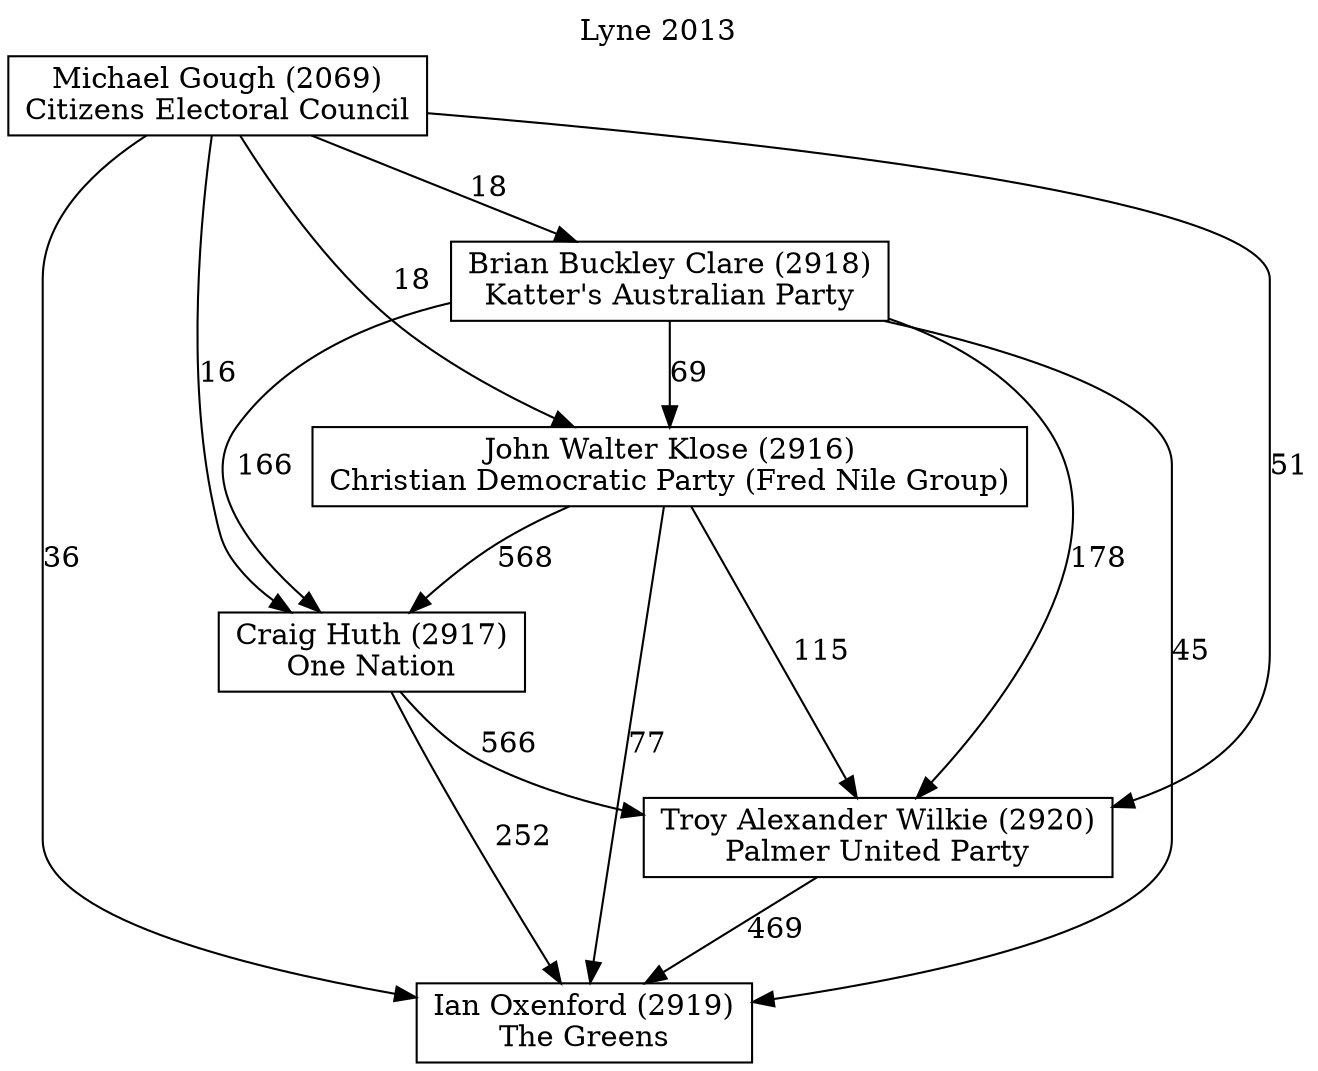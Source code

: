 // House preference flow
digraph "Ian Oxenford (2919)_Lyne_2013" {
	graph [label="Lyne 2013" labelloc=t mclimit=10]
	node [shape=box]
	"Ian Oxenford (2919)" [label="Ian Oxenford (2919)
The Greens"]
	"Troy Alexander Wilkie (2920)" [label="Troy Alexander Wilkie (2920)
Palmer United Party"]
	"Craig Huth (2917)" [label="Craig Huth (2917)
One Nation"]
	"John Walter Klose (2916)" [label="John Walter Klose (2916)
Christian Democratic Party (Fred Nile Group)"]
	"Brian Buckley Clare (2918)" [label="Brian Buckley Clare (2918)
Katter's Australian Party"]
	"Michael Gough (2069)" [label="Michael Gough (2069)
Citizens Electoral Council"]
	"Ian Oxenford (2919)" [label="Ian Oxenford (2919)
The Greens"]
	"Craig Huth (2917)" [label="Craig Huth (2917)
One Nation"]
	"John Walter Klose (2916)" [label="John Walter Klose (2916)
Christian Democratic Party (Fred Nile Group)"]
	"Brian Buckley Clare (2918)" [label="Brian Buckley Clare (2918)
Katter's Australian Party"]
	"Michael Gough (2069)" [label="Michael Gough (2069)
Citizens Electoral Council"]
	"Ian Oxenford (2919)" [label="Ian Oxenford (2919)
The Greens"]
	"John Walter Klose (2916)" [label="John Walter Klose (2916)
Christian Democratic Party (Fred Nile Group)"]
	"Brian Buckley Clare (2918)" [label="Brian Buckley Clare (2918)
Katter's Australian Party"]
	"Michael Gough (2069)" [label="Michael Gough (2069)
Citizens Electoral Council"]
	"Ian Oxenford (2919)" [label="Ian Oxenford (2919)
The Greens"]
	"Brian Buckley Clare (2918)" [label="Brian Buckley Clare (2918)
Katter's Australian Party"]
	"Michael Gough (2069)" [label="Michael Gough (2069)
Citizens Electoral Council"]
	"Ian Oxenford (2919)" [label="Ian Oxenford (2919)
The Greens"]
	"Michael Gough (2069)" [label="Michael Gough (2069)
Citizens Electoral Council"]
	"Michael Gough (2069)" [label="Michael Gough (2069)
Citizens Electoral Council"]
	"Brian Buckley Clare (2918)" [label="Brian Buckley Clare (2918)
Katter's Australian Party"]
	"Michael Gough (2069)" [label="Michael Gough (2069)
Citizens Electoral Council"]
	"Michael Gough (2069)" [label="Michael Gough (2069)
Citizens Electoral Council"]
	"John Walter Klose (2916)" [label="John Walter Klose (2916)
Christian Democratic Party (Fred Nile Group)"]
	"Brian Buckley Clare (2918)" [label="Brian Buckley Clare (2918)
Katter's Australian Party"]
	"Michael Gough (2069)" [label="Michael Gough (2069)
Citizens Electoral Council"]
	"John Walter Klose (2916)" [label="John Walter Klose (2916)
Christian Democratic Party (Fred Nile Group)"]
	"Michael Gough (2069)" [label="Michael Gough (2069)
Citizens Electoral Council"]
	"Michael Gough (2069)" [label="Michael Gough (2069)
Citizens Electoral Council"]
	"Brian Buckley Clare (2918)" [label="Brian Buckley Clare (2918)
Katter's Australian Party"]
	"Michael Gough (2069)" [label="Michael Gough (2069)
Citizens Electoral Council"]
	"Michael Gough (2069)" [label="Michael Gough (2069)
Citizens Electoral Council"]
	"Craig Huth (2917)" [label="Craig Huth (2917)
One Nation"]
	"John Walter Klose (2916)" [label="John Walter Klose (2916)
Christian Democratic Party (Fred Nile Group)"]
	"Brian Buckley Clare (2918)" [label="Brian Buckley Clare (2918)
Katter's Australian Party"]
	"Michael Gough (2069)" [label="Michael Gough (2069)
Citizens Electoral Council"]
	"Craig Huth (2917)" [label="Craig Huth (2917)
One Nation"]
	"Brian Buckley Clare (2918)" [label="Brian Buckley Clare (2918)
Katter's Australian Party"]
	"Michael Gough (2069)" [label="Michael Gough (2069)
Citizens Electoral Council"]
	"Craig Huth (2917)" [label="Craig Huth (2917)
One Nation"]
	"Michael Gough (2069)" [label="Michael Gough (2069)
Citizens Electoral Council"]
	"Michael Gough (2069)" [label="Michael Gough (2069)
Citizens Electoral Council"]
	"Brian Buckley Clare (2918)" [label="Brian Buckley Clare (2918)
Katter's Australian Party"]
	"Michael Gough (2069)" [label="Michael Gough (2069)
Citizens Electoral Council"]
	"Michael Gough (2069)" [label="Michael Gough (2069)
Citizens Electoral Council"]
	"John Walter Klose (2916)" [label="John Walter Klose (2916)
Christian Democratic Party (Fred Nile Group)"]
	"Brian Buckley Clare (2918)" [label="Brian Buckley Clare (2918)
Katter's Australian Party"]
	"Michael Gough (2069)" [label="Michael Gough (2069)
Citizens Electoral Council"]
	"John Walter Klose (2916)" [label="John Walter Klose (2916)
Christian Democratic Party (Fred Nile Group)"]
	"Michael Gough (2069)" [label="Michael Gough (2069)
Citizens Electoral Council"]
	"Michael Gough (2069)" [label="Michael Gough (2069)
Citizens Electoral Council"]
	"Brian Buckley Clare (2918)" [label="Brian Buckley Clare (2918)
Katter's Australian Party"]
	"Michael Gough (2069)" [label="Michael Gough (2069)
Citizens Electoral Council"]
	"Michael Gough (2069)" [label="Michael Gough (2069)
Citizens Electoral Council"]
	"Troy Alexander Wilkie (2920)" [label="Troy Alexander Wilkie (2920)
Palmer United Party"]
	"Craig Huth (2917)" [label="Craig Huth (2917)
One Nation"]
	"John Walter Klose (2916)" [label="John Walter Klose (2916)
Christian Democratic Party (Fred Nile Group)"]
	"Brian Buckley Clare (2918)" [label="Brian Buckley Clare (2918)
Katter's Australian Party"]
	"Michael Gough (2069)" [label="Michael Gough (2069)
Citizens Electoral Council"]
	"Troy Alexander Wilkie (2920)" [label="Troy Alexander Wilkie (2920)
Palmer United Party"]
	"John Walter Klose (2916)" [label="John Walter Klose (2916)
Christian Democratic Party (Fred Nile Group)"]
	"Brian Buckley Clare (2918)" [label="Brian Buckley Clare (2918)
Katter's Australian Party"]
	"Michael Gough (2069)" [label="Michael Gough (2069)
Citizens Electoral Council"]
	"Troy Alexander Wilkie (2920)" [label="Troy Alexander Wilkie (2920)
Palmer United Party"]
	"Brian Buckley Clare (2918)" [label="Brian Buckley Clare (2918)
Katter's Australian Party"]
	"Michael Gough (2069)" [label="Michael Gough (2069)
Citizens Electoral Council"]
	"Troy Alexander Wilkie (2920)" [label="Troy Alexander Wilkie (2920)
Palmer United Party"]
	"Michael Gough (2069)" [label="Michael Gough (2069)
Citizens Electoral Council"]
	"Michael Gough (2069)" [label="Michael Gough (2069)
Citizens Electoral Council"]
	"Brian Buckley Clare (2918)" [label="Brian Buckley Clare (2918)
Katter's Australian Party"]
	"Michael Gough (2069)" [label="Michael Gough (2069)
Citizens Electoral Council"]
	"Michael Gough (2069)" [label="Michael Gough (2069)
Citizens Electoral Council"]
	"John Walter Klose (2916)" [label="John Walter Klose (2916)
Christian Democratic Party (Fred Nile Group)"]
	"Brian Buckley Clare (2918)" [label="Brian Buckley Clare (2918)
Katter's Australian Party"]
	"Michael Gough (2069)" [label="Michael Gough (2069)
Citizens Electoral Council"]
	"John Walter Klose (2916)" [label="John Walter Klose (2916)
Christian Democratic Party (Fred Nile Group)"]
	"Michael Gough (2069)" [label="Michael Gough (2069)
Citizens Electoral Council"]
	"Michael Gough (2069)" [label="Michael Gough (2069)
Citizens Electoral Council"]
	"Brian Buckley Clare (2918)" [label="Brian Buckley Clare (2918)
Katter's Australian Party"]
	"Michael Gough (2069)" [label="Michael Gough (2069)
Citizens Electoral Council"]
	"Michael Gough (2069)" [label="Michael Gough (2069)
Citizens Electoral Council"]
	"Craig Huth (2917)" [label="Craig Huth (2917)
One Nation"]
	"John Walter Klose (2916)" [label="John Walter Klose (2916)
Christian Democratic Party (Fred Nile Group)"]
	"Brian Buckley Clare (2918)" [label="Brian Buckley Clare (2918)
Katter's Australian Party"]
	"Michael Gough (2069)" [label="Michael Gough (2069)
Citizens Electoral Council"]
	"Craig Huth (2917)" [label="Craig Huth (2917)
One Nation"]
	"Brian Buckley Clare (2918)" [label="Brian Buckley Clare (2918)
Katter's Australian Party"]
	"Michael Gough (2069)" [label="Michael Gough (2069)
Citizens Electoral Council"]
	"Craig Huth (2917)" [label="Craig Huth (2917)
One Nation"]
	"Michael Gough (2069)" [label="Michael Gough (2069)
Citizens Electoral Council"]
	"Michael Gough (2069)" [label="Michael Gough (2069)
Citizens Electoral Council"]
	"Brian Buckley Clare (2918)" [label="Brian Buckley Clare (2918)
Katter's Australian Party"]
	"Michael Gough (2069)" [label="Michael Gough (2069)
Citizens Electoral Council"]
	"Michael Gough (2069)" [label="Michael Gough (2069)
Citizens Electoral Council"]
	"John Walter Klose (2916)" [label="John Walter Klose (2916)
Christian Democratic Party (Fred Nile Group)"]
	"Brian Buckley Clare (2918)" [label="Brian Buckley Clare (2918)
Katter's Australian Party"]
	"Michael Gough (2069)" [label="Michael Gough (2069)
Citizens Electoral Council"]
	"John Walter Klose (2916)" [label="John Walter Klose (2916)
Christian Democratic Party (Fred Nile Group)"]
	"Michael Gough (2069)" [label="Michael Gough (2069)
Citizens Electoral Council"]
	"Michael Gough (2069)" [label="Michael Gough (2069)
Citizens Electoral Council"]
	"Brian Buckley Clare (2918)" [label="Brian Buckley Clare (2918)
Katter's Australian Party"]
	"Michael Gough (2069)" [label="Michael Gough (2069)
Citizens Electoral Council"]
	"Michael Gough (2069)" [label="Michael Gough (2069)
Citizens Electoral Council"]
	"Troy Alexander Wilkie (2920)" -> "Ian Oxenford (2919)" [label=469]
	"Craig Huth (2917)" -> "Troy Alexander Wilkie (2920)" [label=566]
	"John Walter Klose (2916)" -> "Craig Huth (2917)" [label=568]
	"Brian Buckley Clare (2918)" -> "John Walter Klose (2916)" [label=69]
	"Michael Gough (2069)" -> "Brian Buckley Clare (2918)" [label=18]
	"Craig Huth (2917)" -> "Ian Oxenford (2919)" [label=252]
	"John Walter Klose (2916)" -> "Ian Oxenford (2919)" [label=77]
	"Brian Buckley Clare (2918)" -> "Ian Oxenford (2919)" [label=45]
	"Michael Gough (2069)" -> "Ian Oxenford (2919)" [label=36]
	"Michael Gough (2069)" -> "John Walter Klose (2916)" [label=18]
	"Brian Buckley Clare (2918)" -> "Craig Huth (2917)" [label=166]
	"Michael Gough (2069)" -> "Craig Huth (2917)" [label=16]
	"John Walter Klose (2916)" -> "Troy Alexander Wilkie (2920)" [label=115]
	"Brian Buckley Clare (2918)" -> "Troy Alexander Wilkie (2920)" [label=178]
	"Michael Gough (2069)" -> "Troy Alexander Wilkie (2920)" [label=51]
}
